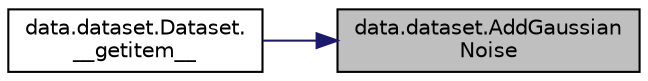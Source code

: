 digraph "data.dataset.AddGaussianNoise"
{
 // LATEX_PDF_SIZE
  edge [fontname="Helvetica",fontsize="10",labelfontname="Helvetica",labelfontsize="10"];
  node [fontname="Helvetica",fontsize="10",shape=record];
  rankdir="RL";
  Node1 [label="data.dataset.AddGaussian\lNoise",height=0.2,width=0.4,color="black", fillcolor="grey75", style="filled", fontcolor="black",tooltip=" "];
  Node1 -> Node2 [dir="back",color="midnightblue",fontsize="10",style="solid",fontname="Helvetica"];
  Node2 [label="data.dataset.Dataset.\l__getitem__",height=0.2,width=0.4,color="black", fillcolor="white", style="filled",URL="$classdata_1_1dataset_1_1_dataset.html#a5a56c45c84f3ba70472c01101c793450",tooltip=" "];
}
